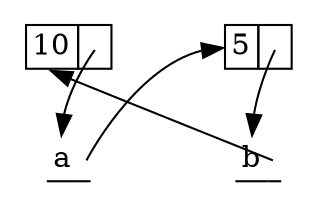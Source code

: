 digraph {
    rankdir="LR";
    dpi=300.0;
    node [shape="plaintext"];

    table0[label=<<TABLE BORDER="0" CELLBORDER="1" CELLSPACING="0">
        <TR><TD SIDES="B" PORT="pte3">a</TD><TD SIDES="B" PORT="ptr0"></TD></TR>
    </TABLE>>];

    table1[label=<<TABLE BORDER="0" CELLBORDER="1" CELLSPACING="0">
        <TR><TD PORT="pte0">5</TD><TD PORT="ptr1">  </TD></TR>
    </TABLE>>];


    table3[label=<<TABLE BORDER="0" CELLBORDER="1" CELLSPACING="0">
        <TR><TD PORT="pte2">10</TD><TD PORT="ptr3">  </TD></TR>
    </TABLE>>];


    table2[label=<<TABLE BORDER="0" CELLBORDER="1" CELLSPACING="0">
        <TR><TD SIDES="B" PORT="pte1">b</TD><TD SIDES="B" PORT="ptr2"></TD></TR>
    </TABLE>>];


    edge[tailclip="false"];
    table0:ptr0:c -> table1:pte0;
    table1:ptr1:c -> table2:pte1;
    table2:ptr2:c -> table3:pte2;
    table3:ptr3:c -> table0:pte3;

    { rank="same"; table3; table0; }
    { rank="same"; table1; table2; }

}

